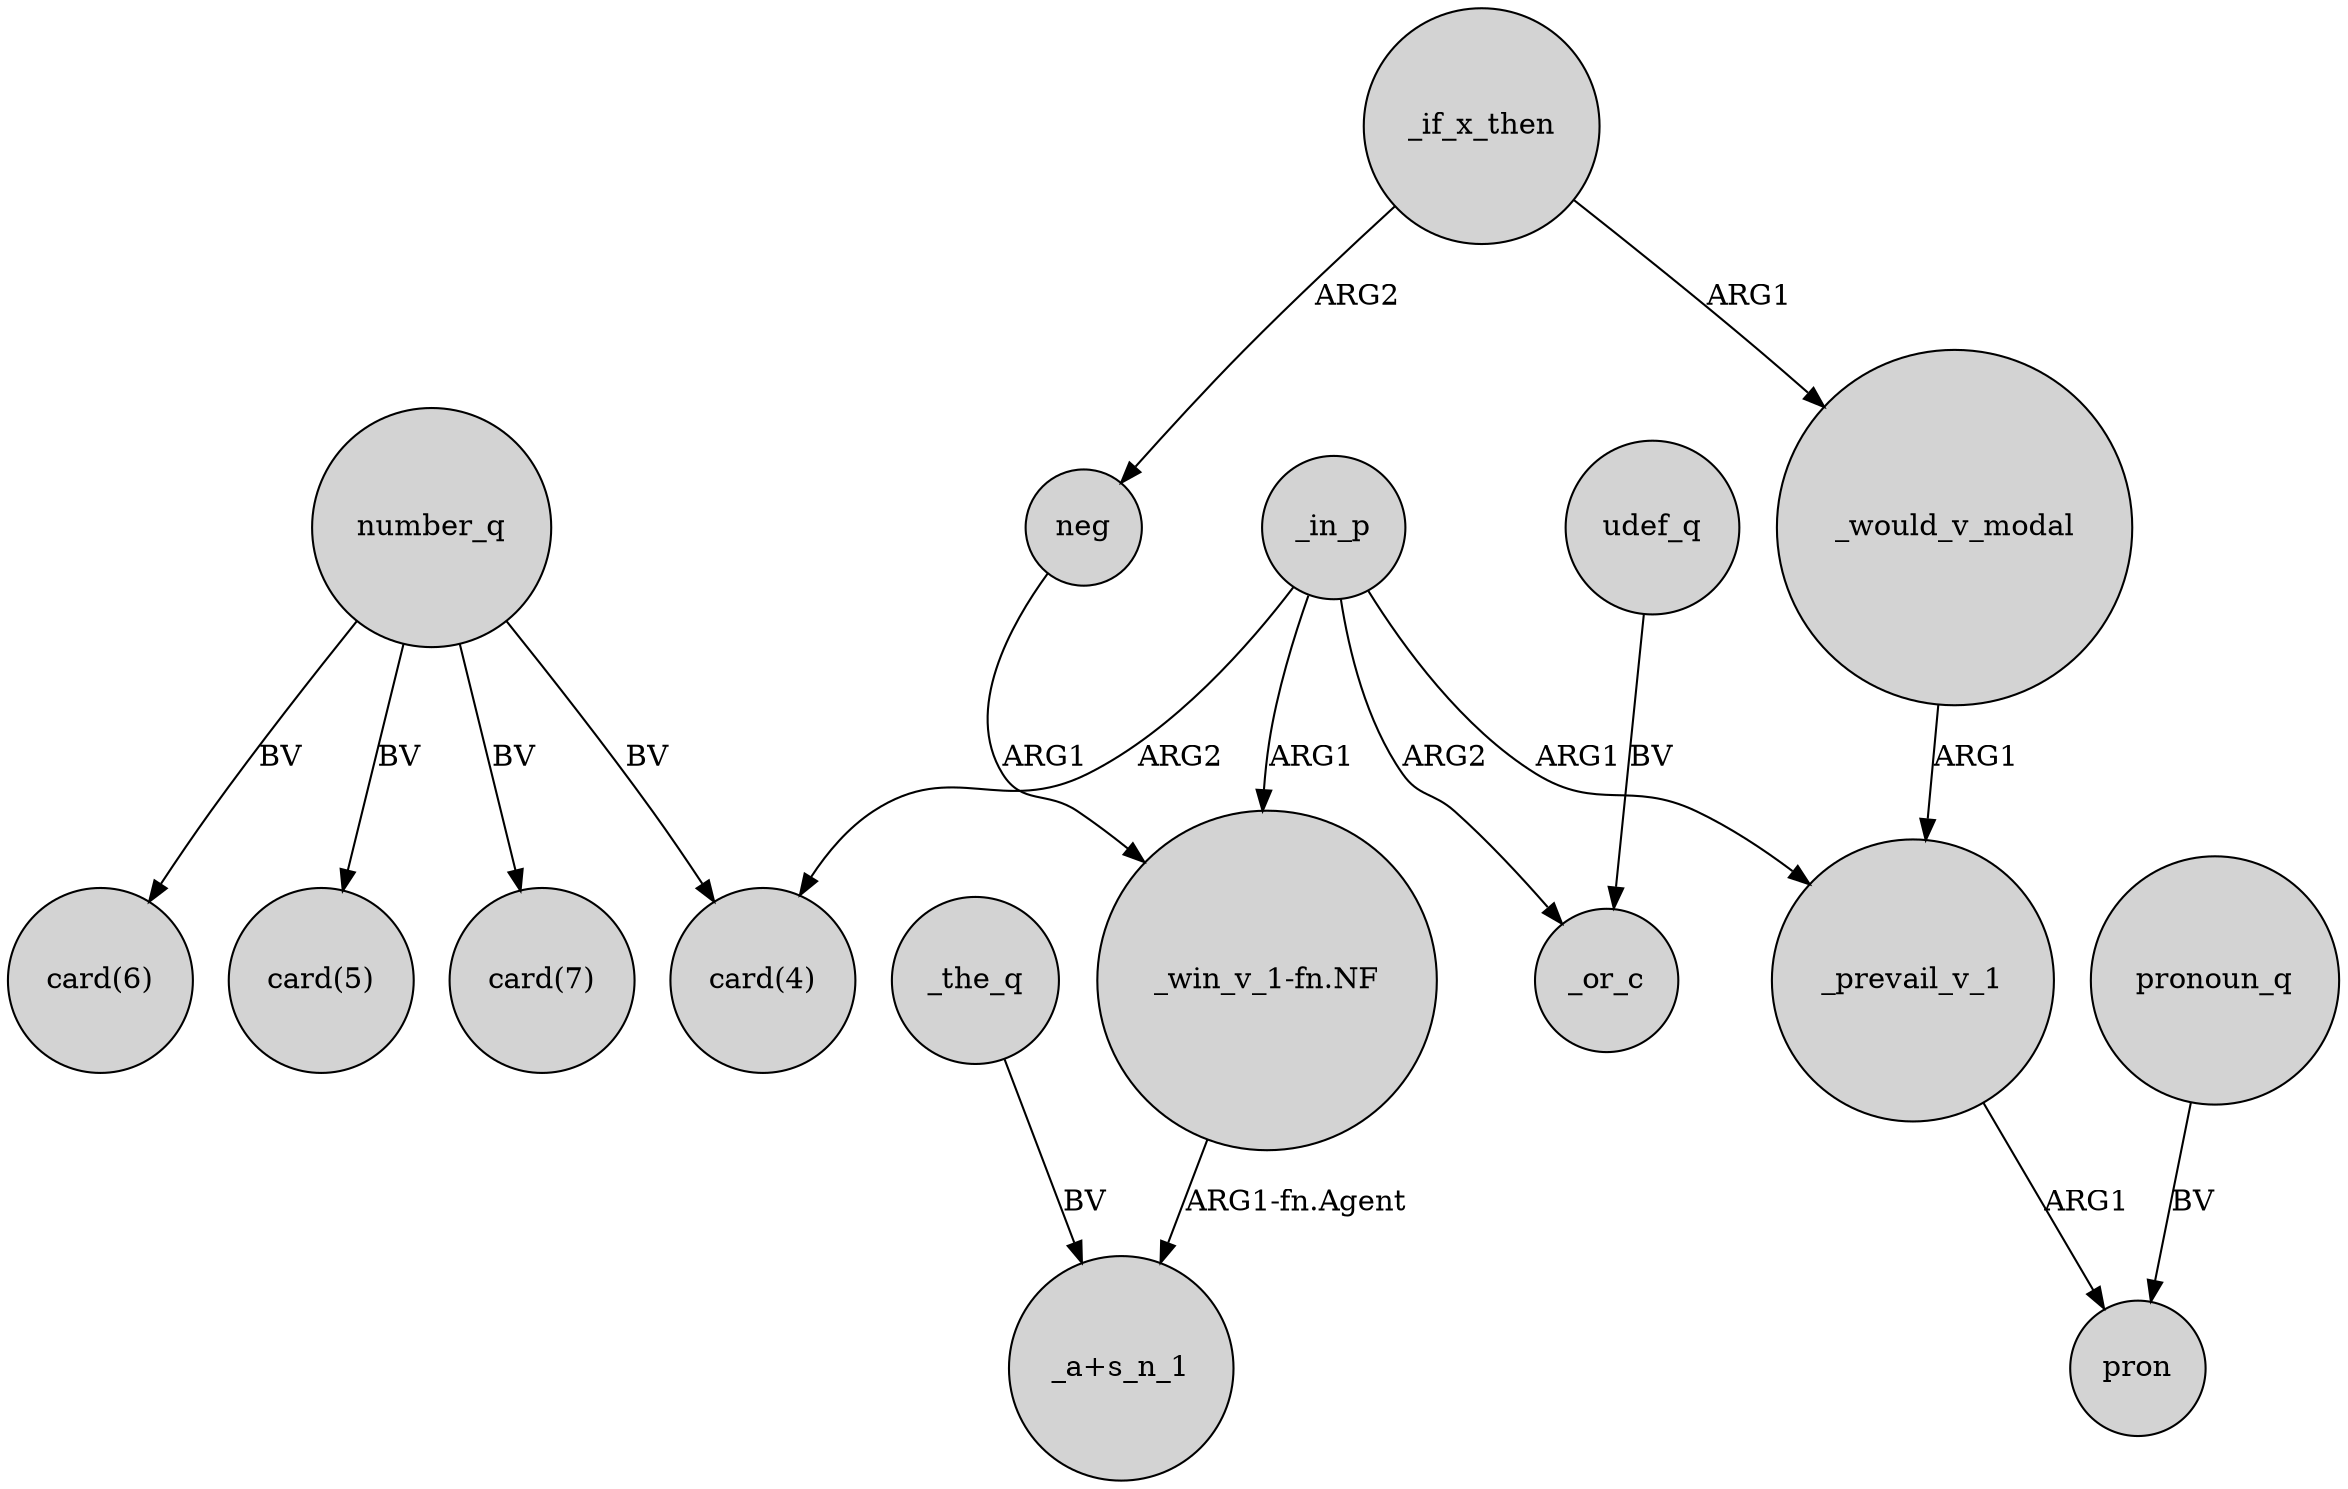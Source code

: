 digraph {
	node [shape=circle style=filled]
	_in_p -> "card(4)" [label=ARG2]
	_in_p -> _or_c [label=ARG2]
	number_q -> "card(4)" [label=BV]
	neg -> "_win_v_1-fn.NF" [label=ARG1]
	_if_x_then -> _would_v_modal [label=ARG1]
	_in_p -> "_win_v_1-fn.NF" [label=ARG1]
	_in_p -> _prevail_v_1 [label=ARG1]
	udef_q -> _or_c [label=BV]
	number_q -> "card(7)" [label=BV]
	_prevail_v_1 -> pron [label=ARG1]
	number_q -> "card(6)" [label=BV]
	"_win_v_1-fn.NF" -> "_a+s_n_1" [label="ARG1-fn.Agent"]
	_would_v_modal -> _prevail_v_1 [label=ARG1]
	_the_q -> "_a+s_n_1" [label=BV]
	_if_x_then -> neg [label=ARG2]
	number_q -> "card(5)" [label=BV]
	pronoun_q -> pron [label=BV]
}
